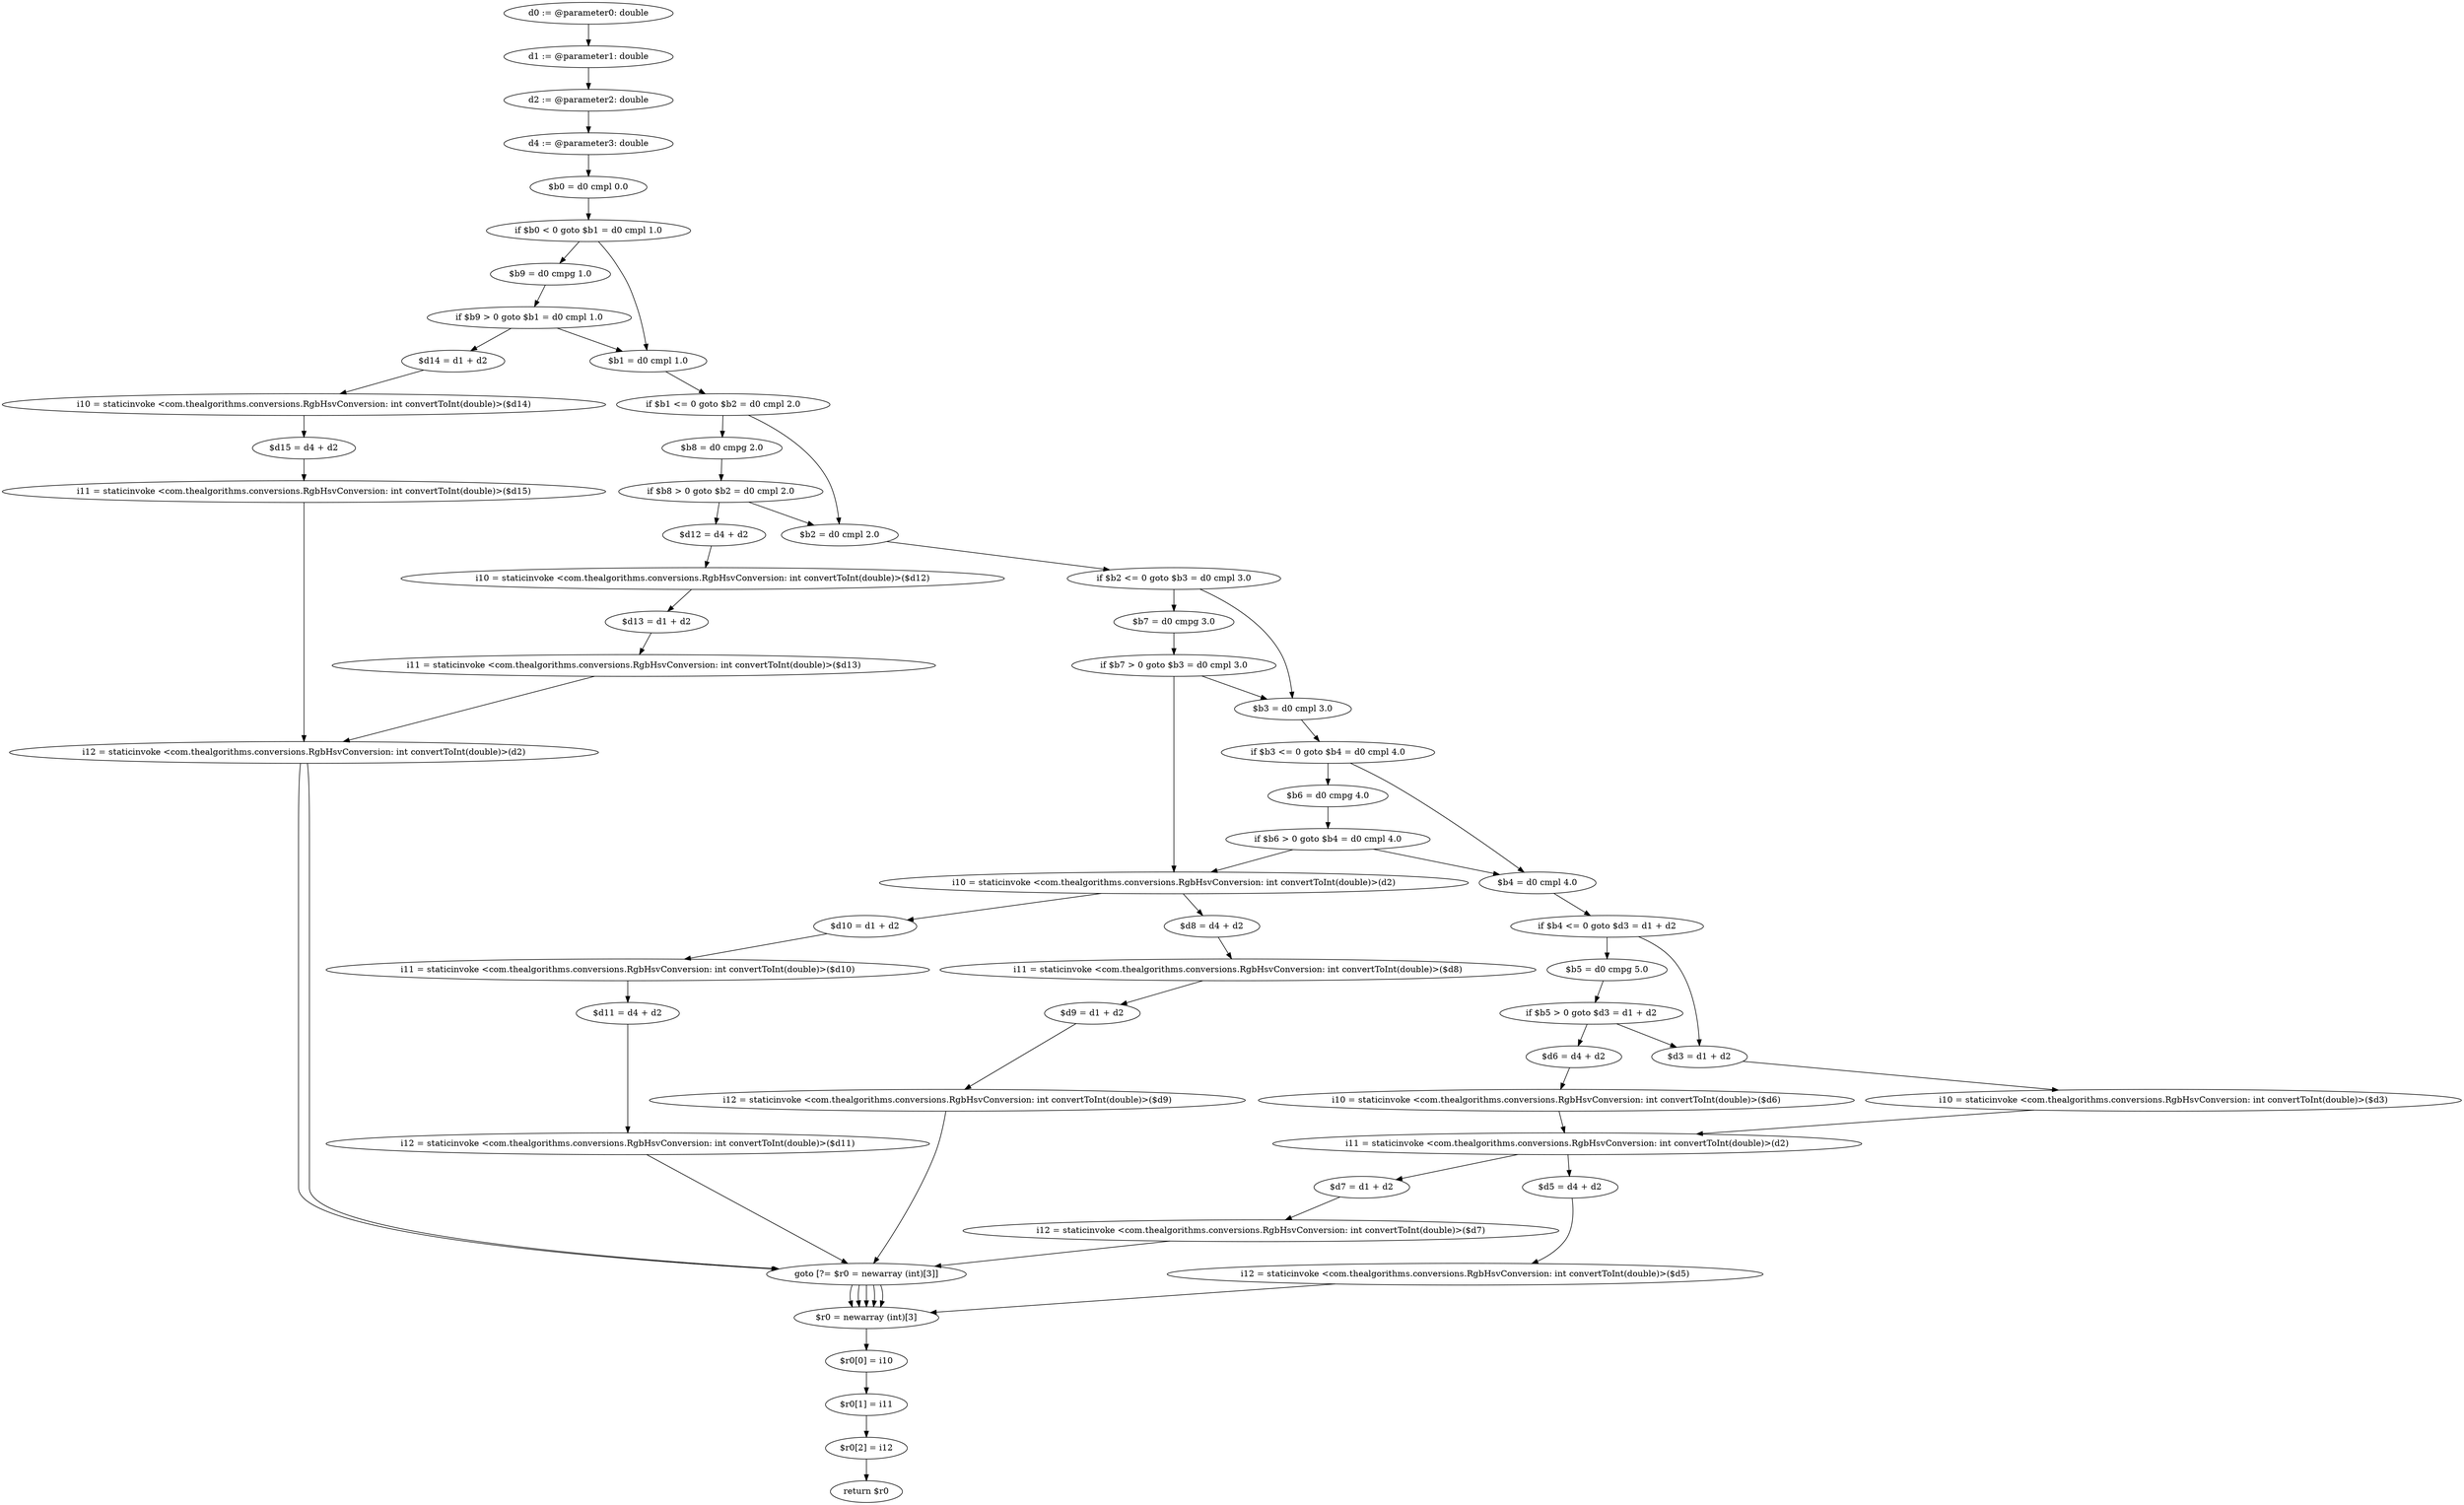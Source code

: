 digraph "unitGraph" {
    "d0 := @parameter0: double"
    "d1 := @parameter1: double"
    "d2 := @parameter2: double"
    "d4 := @parameter3: double"
    "$b0 = d0 cmpl 0.0"
    "if $b0 < 0 goto $b1 = d0 cmpl 1.0"
    "$b9 = d0 cmpg 1.0"
    "if $b9 > 0 goto $b1 = d0 cmpl 1.0"
    "$d14 = d1 + d2"
    "i10 = staticinvoke <com.thealgorithms.conversions.RgbHsvConversion: int convertToInt(double)>($d14)"
    "$d15 = d4 + d2"
    "i11 = staticinvoke <com.thealgorithms.conversions.RgbHsvConversion: int convertToInt(double)>($d15)"
    "i12 = staticinvoke <com.thealgorithms.conversions.RgbHsvConversion: int convertToInt(double)>(d2)"
    "goto [?= $r0 = newarray (int)[3]]"
    "$b1 = d0 cmpl 1.0"
    "if $b1 <= 0 goto $b2 = d0 cmpl 2.0"
    "$b8 = d0 cmpg 2.0"
    "if $b8 > 0 goto $b2 = d0 cmpl 2.0"
    "$d12 = d4 + d2"
    "i10 = staticinvoke <com.thealgorithms.conversions.RgbHsvConversion: int convertToInt(double)>($d12)"
    "$d13 = d1 + d2"
    "i11 = staticinvoke <com.thealgorithms.conversions.RgbHsvConversion: int convertToInt(double)>($d13)"
    "$b2 = d0 cmpl 2.0"
    "if $b2 <= 0 goto $b3 = d0 cmpl 3.0"
    "$b7 = d0 cmpg 3.0"
    "if $b7 > 0 goto $b3 = d0 cmpl 3.0"
    "i10 = staticinvoke <com.thealgorithms.conversions.RgbHsvConversion: int convertToInt(double)>(d2)"
    "$d10 = d1 + d2"
    "i11 = staticinvoke <com.thealgorithms.conversions.RgbHsvConversion: int convertToInt(double)>($d10)"
    "$d11 = d4 + d2"
    "i12 = staticinvoke <com.thealgorithms.conversions.RgbHsvConversion: int convertToInt(double)>($d11)"
    "$b3 = d0 cmpl 3.0"
    "if $b3 <= 0 goto $b4 = d0 cmpl 4.0"
    "$b6 = d0 cmpg 4.0"
    "if $b6 > 0 goto $b4 = d0 cmpl 4.0"
    "$d8 = d4 + d2"
    "i11 = staticinvoke <com.thealgorithms.conversions.RgbHsvConversion: int convertToInt(double)>($d8)"
    "$d9 = d1 + d2"
    "i12 = staticinvoke <com.thealgorithms.conversions.RgbHsvConversion: int convertToInt(double)>($d9)"
    "$b4 = d0 cmpl 4.0"
    "if $b4 <= 0 goto $d3 = d1 + d2"
    "$b5 = d0 cmpg 5.0"
    "if $b5 > 0 goto $d3 = d1 + d2"
    "$d6 = d4 + d2"
    "i10 = staticinvoke <com.thealgorithms.conversions.RgbHsvConversion: int convertToInt(double)>($d6)"
    "i11 = staticinvoke <com.thealgorithms.conversions.RgbHsvConversion: int convertToInt(double)>(d2)"
    "$d7 = d1 + d2"
    "i12 = staticinvoke <com.thealgorithms.conversions.RgbHsvConversion: int convertToInt(double)>($d7)"
    "$d3 = d1 + d2"
    "i10 = staticinvoke <com.thealgorithms.conversions.RgbHsvConversion: int convertToInt(double)>($d3)"
    "$d5 = d4 + d2"
    "i12 = staticinvoke <com.thealgorithms.conversions.RgbHsvConversion: int convertToInt(double)>($d5)"
    "$r0 = newarray (int)[3]"
    "$r0[0] = i10"
    "$r0[1] = i11"
    "$r0[2] = i12"
    "return $r0"
    "d0 := @parameter0: double"->"d1 := @parameter1: double";
    "d1 := @parameter1: double"->"d2 := @parameter2: double";
    "d2 := @parameter2: double"->"d4 := @parameter3: double";
    "d4 := @parameter3: double"->"$b0 = d0 cmpl 0.0";
    "$b0 = d0 cmpl 0.0"->"if $b0 < 0 goto $b1 = d0 cmpl 1.0";
    "if $b0 < 0 goto $b1 = d0 cmpl 1.0"->"$b9 = d0 cmpg 1.0";
    "if $b0 < 0 goto $b1 = d0 cmpl 1.0"->"$b1 = d0 cmpl 1.0";
    "$b9 = d0 cmpg 1.0"->"if $b9 > 0 goto $b1 = d0 cmpl 1.0";
    "if $b9 > 0 goto $b1 = d0 cmpl 1.0"->"$d14 = d1 + d2";
    "if $b9 > 0 goto $b1 = d0 cmpl 1.0"->"$b1 = d0 cmpl 1.0";
    "$d14 = d1 + d2"->"i10 = staticinvoke <com.thealgorithms.conversions.RgbHsvConversion: int convertToInt(double)>($d14)";
    "i10 = staticinvoke <com.thealgorithms.conversions.RgbHsvConversion: int convertToInt(double)>($d14)"->"$d15 = d4 + d2";
    "$d15 = d4 + d2"->"i11 = staticinvoke <com.thealgorithms.conversions.RgbHsvConversion: int convertToInt(double)>($d15)";
    "i11 = staticinvoke <com.thealgorithms.conversions.RgbHsvConversion: int convertToInt(double)>($d15)"->"i12 = staticinvoke <com.thealgorithms.conversions.RgbHsvConversion: int convertToInt(double)>(d2)";
    "i12 = staticinvoke <com.thealgorithms.conversions.RgbHsvConversion: int convertToInt(double)>(d2)"->"goto [?= $r0 = newarray (int)[3]]";
    "goto [?= $r0 = newarray (int)[3]]"->"$r0 = newarray (int)[3]";
    "$b1 = d0 cmpl 1.0"->"if $b1 <= 0 goto $b2 = d0 cmpl 2.0";
    "if $b1 <= 0 goto $b2 = d0 cmpl 2.0"->"$b8 = d0 cmpg 2.0";
    "if $b1 <= 0 goto $b2 = d0 cmpl 2.0"->"$b2 = d0 cmpl 2.0";
    "$b8 = d0 cmpg 2.0"->"if $b8 > 0 goto $b2 = d0 cmpl 2.0";
    "if $b8 > 0 goto $b2 = d0 cmpl 2.0"->"$d12 = d4 + d2";
    "if $b8 > 0 goto $b2 = d0 cmpl 2.0"->"$b2 = d0 cmpl 2.0";
    "$d12 = d4 + d2"->"i10 = staticinvoke <com.thealgorithms.conversions.RgbHsvConversion: int convertToInt(double)>($d12)";
    "i10 = staticinvoke <com.thealgorithms.conversions.RgbHsvConversion: int convertToInt(double)>($d12)"->"$d13 = d1 + d2";
    "$d13 = d1 + d2"->"i11 = staticinvoke <com.thealgorithms.conversions.RgbHsvConversion: int convertToInt(double)>($d13)";
    "i11 = staticinvoke <com.thealgorithms.conversions.RgbHsvConversion: int convertToInt(double)>($d13)"->"i12 = staticinvoke <com.thealgorithms.conversions.RgbHsvConversion: int convertToInt(double)>(d2)";
    "i12 = staticinvoke <com.thealgorithms.conversions.RgbHsvConversion: int convertToInt(double)>(d2)"->"goto [?= $r0 = newarray (int)[3]]";
    "goto [?= $r0 = newarray (int)[3]]"->"$r0 = newarray (int)[3]";
    "$b2 = d0 cmpl 2.0"->"if $b2 <= 0 goto $b3 = d0 cmpl 3.0";
    "if $b2 <= 0 goto $b3 = d0 cmpl 3.0"->"$b7 = d0 cmpg 3.0";
    "if $b2 <= 0 goto $b3 = d0 cmpl 3.0"->"$b3 = d0 cmpl 3.0";
    "$b7 = d0 cmpg 3.0"->"if $b7 > 0 goto $b3 = d0 cmpl 3.0";
    "if $b7 > 0 goto $b3 = d0 cmpl 3.0"->"i10 = staticinvoke <com.thealgorithms.conversions.RgbHsvConversion: int convertToInt(double)>(d2)";
    "if $b7 > 0 goto $b3 = d0 cmpl 3.0"->"$b3 = d0 cmpl 3.0";
    "i10 = staticinvoke <com.thealgorithms.conversions.RgbHsvConversion: int convertToInt(double)>(d2)"->"$d10 = d1 + d2";
    "$d10 = d1 + d2"->"i11 = staticinvoke <com.thealgorithms.conversions.RgbHsvConversion: int convertToInt(double)>($d10)";
    "i11 = staticinvoke <com.thealgorithms.conversions.RgbHsvConversion: int convertToInt(double)>($d10)"->"$d11 = d4 + d2";
    "$d11 = d4 + d2"->"i12 = staticinvoke <com.thealgorithms.conversions.RgbHsvConversion: int convertToInt(double)>($d11)";
    "i12 = staticinvoke <com.thealgorithms.conversions.RgbHsvConversion: int convertToInt(double)>($d11)"->"goto [?= $r0 = newarray (int)[3]]";
    "goto [?= $r0 = newarray (int)[3]]"->"$r0 = newarray (int)[3]";
    "$b3 = d0 cmpl 3.0"->"if $b3 <= 0 goto $b4 = d0 cmpl 4.0";
    "if $b3 <= 0 goto $b4 = d0 cmpl 4.0"->"$b6 = d0 cmpg 4.0";
    "if $b3 <= 0 goto $b4 = d0 cmpl 4.0"->"$b4 = d0 cmpl 4.0";
    "$b6 = d0 cmpg 4.0"->"if $b6 > 0 goto $b4 = d0 cmpl 4.0";
    "if $b6 > 0 goto $b4 = d0 cmpl 4.0"->"i10 = staticinvoke <com.thealgorithms.conversions.RgbHsvConversion: int convertToInt(double)>(d2)";
    "if $b6 > 0 goto $b4 = d0 cmpl 4.0"->"$b4 = d0 cmpl 4.0";
    "i10 = staticinvoke <com.thealgorithms.conversions.RgbHsvConversion: int convertToInt(double)>(d2)"->"$d8 = d4 + d2";
    "$d8 = d4 + d2"->"i11 = staticinvoke <com.thealgorithms.conversions.RgbHsvConversion: int convertToInt(double)>($d8)";
    "i11 = staticinvoke <com.thealgorithms.conversions.RgbHsvConversion: int convertToInt(double)>($d8)"->"$d9 = d1 + d2";
    "$d9 = d1 + d2"->"i12 = staticinvoke <com.thealgorithms.conversions.RgbHsvConversion: int convertToInt(double)>($d9)";
    "i12 = staticinvoke <com.thealgorithms.conversions.RgbHsvConversion: int convertToInt(double)>($d9)"->"goto [?= $r0 = newarray (int)[3]]";
    "goto [?= $r0 = newarray (int)[3]]"->"$r0 = newarray (int)[3]";
    "$b4 = d0 cmpl 4.0"->"if $b4 <= 0 goto $d3 = d1 + d2";
    "if $b4 <= 0 goto $d3 = d1 + d2"->"$b5 = d0 cmpg 5.0";
    "if $b4 <= 0 goto $d3 = d1 + d2"->"$d3 = d1 + d2";
    "$b5 = d0 cmpg 5.0"->"if $b5 > 0 goto $d3 = d1 + d2";
    "if $b5 > 0 goto $d3 = d1 + d2"->"$d6 = d4 + d2";
    "if $b5 > 0 goto $d3 = d1 + d2"->"$d3 = d1 + d2";
    "$d6 = d4 + d2"->"i10 = staticinvoke <com.thealgorithms.conversions.RgbHsvConversion: int convertToInt(double)>($d6)";
    "i10 = staticinvoke <com.thealgorithms.conversions.RgbHsvConversion: int convertToInt(double)>($d6)"->"i11 = staticinvoke <com.thealgorithms.conversions.RgbHsvConversion: int convertToInt(double)>(d2)";
    "i11 = staticinvoke <com.thealgorithms.conversions.RgbHsvConversion: int convertToInt(double)>(d2)"->"$d7 = d1 + d2";
    "$d7 = d1 + d2"->"i12 = staticinvoke <com.thealgorithms.conversions.RgbHsvConversion: int convertToInt(double)>($d7)";
    "i12 = staticinvoke <com.thealgorithms.conversions.RgbHsvConversion: int convertToInt(double)>($d7)"->"goto [?= $r0 = newarray (int)[3]]";
    "goto [?= $r0 = newarray (int)[3]]"->"$r0 = newarray (int)[3]";
    "$d3 = d1 + d2"->"i10 = staticinvoke <com.thealgorithms.conversions.RgbHsvConversion: int convertToInt(double)>($d3)";
    "i10 = staticinvoke <com.thealgorithms.conversions.RgbHsvConversion: int convertToInt(double)>($d3)"->"i11 = staticinvoke <com.thealgorithms.conversions.RgbHsvConversion: int convertToInt(double)>(d2)";
    "i11 = staticinvoke <com.thealgorithms.conversions.RgbHsvConversion: int convertToInt(double)>(d2)"->"$d5 = d4 + d2";
    "$d5 = d4 + d2"->"i12 = staticinvoke <com.thealgorithms.conversions.RgbHsvConversion: int convertToInt(double)>($d5)";
    "i12 = staticinvoke <com.thealgorithms.conversions.RgbHsvConversion: int convertToInt(double)>($d5)"->"$r0 = newarray (int)[3]";
    "$r0 = newarray (int)[3]"->"$r0[0] = i10";
    "$r0[0] = i10"->"$r0[1] = i11";
    "$r0[1] = i11"->"$r0[2] = i12";
    "$r0[2] = i12"->"return $r0";
}
